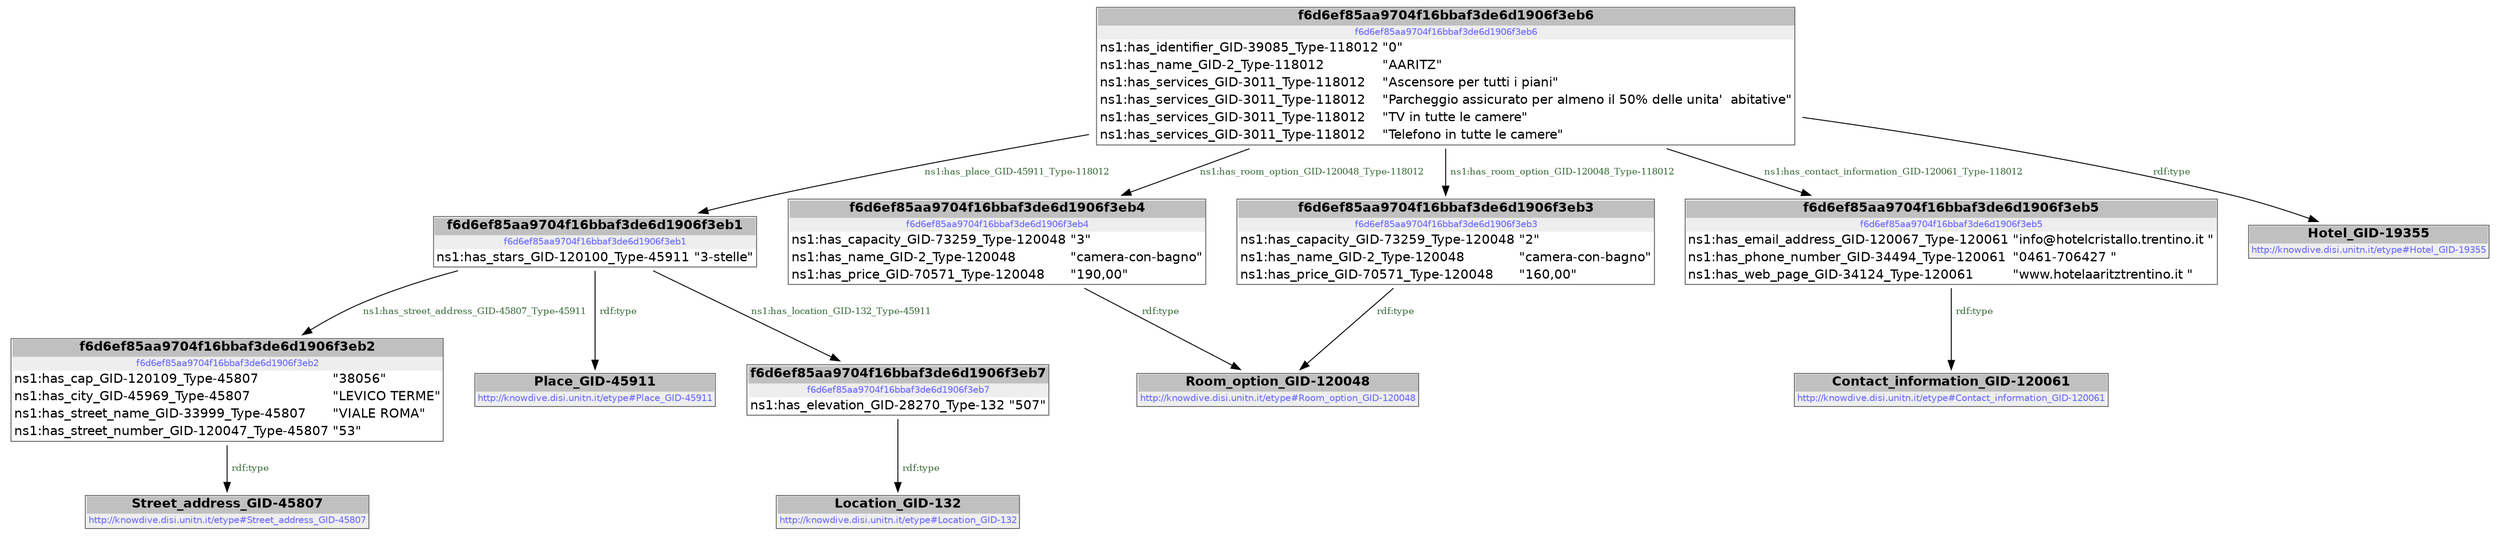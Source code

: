 digraph { 
 node [ fontname="DejaVu Sans" ] ; 
	node1 -> node2 [ color=BLACK, label=< <font point-size='10' color='#336633'>rdf:type</font> > ] ;
	node3 -> node4 [ color=BLACK, label=< <font point-size='10' color='#336633'>rdf:type</font> > ] ;
	node3 -> node5 [ color=BLACK, label=< <font point-size='10' color='#336633'>ns1:has_location_GID-132_Type-45911</font> > ] ;
	node0 -> node6 [ color=BLACK, label=< <font point-size='10' color='#336633'>ns1:has_room_option_GID-120048_Type-118012</font> > ] ;
	node0 -> node3 [ color=BLACK, label=< <font point-size='10' color='#336633'>ns1:has_place_GID-45911_Type-118012</font> > ] ;
	node0 -> node7 [ color=BLACK, label=< <font point-size='10' color='#336633'>ns1:has_room_option_GID-120048_Type-118012</font> > ] ;
	node7 -> node9 [ color=BLACK, label=< <font point-size='10' color='#336633'>rdf:type</font> > ] ;
	node8 -> node10 [ color=BLACK, label=< <font point-size='10' color='#336633'>rdf:type</font> > ] ;
	node0 -> node11 [ color=BLACK, label=< <font point-size='10' color='#336633'>rdf:type</font> > ] ;
	node6 -> node9 [ color=BLACK, label=< <font point-size='10' color='#336633'>rdf:type</font> > ] ;
	node0 -> node8 [ color=BLACK, label=< <font point-size='10' color='#336633'>ns1:has_contact_information_GID-120061_Type-118012</font> > ] ;
	node3 -> node1 [ color=BLACK, label=< <font point-size='10' color='#336633'>ns1:has_street_address_GID-45807_Type-45911</font> > ] ;
	node5 -> node12 [ color=BLACK, label=< <font point-size='10' color='#336633'>rdf:type</font> > ] ;
# f6d6ef85aa9704f16bbaf3de6d1906f3eb6 node0
node0 [ shape=none, color=black label=< <table color='#666666' cellborder='0' cellspacing='0' border='1'><tr><td colspan='2' bgcolor='grey'><B>f6d6ef85aa9704f16bbaf3de6d1906f3eb6</B></td></tr><tr><td href='f6d6ef85aa9704f16bbaf3de6d1906f3eb6' bgcolor='#eeeeee' colspan='2'><font point-size='10' color='#6666ff'>f6d6ef85aa9704f16bbaf3de6d1906f3eb6</font></td></tr><tr><td align='left'>ns1:has_identifier_GID-39085_Type-118012</td><td align='left'>&quot;0&quot;</td></tr><tr><td align='left'>ns1:has_name_GID-2_Type-118012</td><td align='left'>&quot;AARITZ&quot;</td></tr><tr><td align='left'>ns1:has_services_GID-3011_Type-118012</td><td align='left'>&quot;Ascensore per tutti i piani&quot;</td></tr><tr><td align='left'>ns1:has_services_GID-3011_Type-118012</td><td align='left'>&quot;Parcheggio assicurato per almeno il 50% delle unita'  abitative&quot;</td></tr><tr><td align='left'>ns1:has_services_GID-3011_Type-118012</td><td align='left'>&quot;TV in tutte le camere&quot;</td></tr><tr><td align='left'>ns1:has_services_GID-3011_Type-118012</td><td align='left'>&quot;Telefono in tutte le camere&quot;</td></tr></table> > ] 
# f6d6ef85aa9704f16bbaf3de6d1906f3eb2 node1
node1 [ shape=none, color=black label=< <table color='#666666' cellborder='0' cellspacing='0' border='1'><tr><td colspan='2' bgcolor='grey'><B>f6d6ef85aa9704f16bbaf3de6d1906f3eb2</B></td></tr><tr><td href='f6d6ef85aa9704f16bbaf3de6d1906f3eb2' bgcolor='#eeeeee' colspan='2'><font point-size='10' color='#6666ff'>f6d6ef85aa9704f16bbaf3de6d1906f3eb2</font></td></tr><tr><td align='left'>ns1:has_cap_GID-120109_Type-45807</td><td align='left'>&quot;38056&quot;</td></tr><tr><td align='left'>ns1:has_city_GID-45969_Type-45807</td><td align='left'>&quot;LEVICO TERME&quot;</td></tr><tr><td align='left'>ns1:has_street_name_GID-33999_Type-45807</td><td align='left'>&quot;VIALE ROMA&quot;</td></tr><tr><td align='left'>ns1:has_street_number_GID-120047_Type-45807</td><td align='left'>&quot;53&quot;</td></tr></table> > ] 
# http://knowdive.disi.unitn.it/etype#Street_address_GID-45807 node2
node2 [ shape=none, color=black label=< <table color='#666666' cellborder='0' cellspacing='0' border='1'><tr><td colspan='2' bgcolor='grey'><B>Street_address_GID-45807</B></td></tr><tr><td href='http://knowdive.disi.unitn.it/etype#Street_address_GID-45807' bgcolor='#eeeeee' colspan='2'><font point-size='10' color='#6666ff'>http://knowdive.disi.unitn.it/etype#Street_address_GID-45807</font></td></tr></table> > ] 
# f6d6ef85aa9704f16bbaf3de6d1906f3eb1 node3
node3 [ shape=none, color=black label=< <table color='#666666' cellborder='0' cellspacing='0' border='1'><tr><td colspan='2' bgcolor='grey'><B>f6d6ef85aa9704f16bbaf3de6d1906f3eb1</B></td></tr><tr><td href='f6d6ef85aa9704f16bbaf3de6d1906f3eb1' bgcolor='#eeeeee' colspan='2'><font point-size='10' color='#6666ff'>f6d6ef85aa9704f16bbaf3de6d1906f3eb1</font></td></tr><tr><td align='left'>ns1:has_stars_GID-120100_Type-45911</td><td align='left'>&quot;3-stelle&quot;</td></tr></table> > ] 
# http://knowdive.disi.unitn.it/etype#Place_GID-45911 node4
node4 [ shape=none, color=black label=< <table color='#666666' cellborder='0' cellspacing='0' border='1'><tr><td colspan='2' bgcolor='grey'><B>Place_GID-45911</B></td></tr><tr><td href='http://knowdive.disi.unitn.it/etype#Place_GID-45911' bgcolor='#eeeeee' colspan='2'><font point-size='10' color='#6666ff'>http://knowdive.disi.unitn.it/etype#Place_GID-45911</font></td></tr></table> > ] 
# f6d6ef85aa9704f16bbaf3de6d1906f3eb7 node5
node5 [ shape=none, color=black label=< <table color='#666666' cellborder='0' cellspacing='0' border='1'><tr><td colspan='2' bgcolor='grey'><B>f6d6ef85aa9704f16bbaf3de6d1906f3eb7</B></td></tr><tr><td href='f6d6ef85aa9704f16bbaf3de6d1906f3eb7' bgcolor='#eeeeee' colspan='2'><font point-size='10' color='#6666ff'>f6d6ef85aa9704f16bbaf3de6d1906f3eb7</font></td></tr><tr><td align='left'>ns1:has_elevation_GID-28270_Type-132</td><td align='left'>&quot;507&quot;</td></tr></table> > ] 
# f6d6ef85aa9704f16bbaf3de6d1906f3eb4 node6
node6 [ shape=none, color=black label=< <table color='#666666' cellborder='0' cellspacing='0' border='1'><tr><td colspan='2' bgcolor='grey'><B>f6d6ef85aa9704f16bbaf3de6d1906f3eb4</B></td></tr><tr><td href='f6d6ef85aa9704f16bbaf3de6d1906f3eb4' bgcolor='#eeeeee' colspan='2'><font point-size='10' color='#6666ff'>f6d6ef85aa9704f16bbaf3de6d1906f3eb4</font></td></tr><tr><td align='left'>ns1:has_capacity_GID-73259_Type-120048</td><td align='left'>&quot;3&quot;</td></tr><tr><td align='left'>ns1:has_name_GID-2_Type-120048</td><td align='left'>&quot;camera-con-bagno&quot;</td></tr><tr><td align='left'>ns1:has_price_GID-70571_Type-120048</td><td align='left'>&quot;190,00&quot;</td></tr></table> > ] 
# f6d6ef85aa9704f16bbaf3de6d1906f3eb3 node7
node7 [ shape=none, color=black label=< <table color='#666666' cellborder='0' cellspacing='0' border='1'><tr><td colspan='2' bgcolor='grey'><B>f6d6ef85aa9704f16bbaf3de6d1906f3eb3</B></td></tr><tr><td href='f6d6ef85aa9704f16bbaf3de6d1906f3eb3' bgcolor='#eeeeee' colspan='2'><font point-size='10' color='#6666ff'>f6d6ef85aa9704f16bbaf3de6d1906f3eb3</font></td></tr><tr><td align='left'>ns1:has_capacity_GID-73259_Type-120048</td><td align='left'>&quot;2&quot;</td></tr><tr><td align='left'>ns1:has_name_GID-2_Type-120048</td><td align='left'>&quot;camera-con-bagno&quot;</td></tr><tr><td align='left'>ns1:has_price_GID-70571_Type-120048</td><td align='left'>&quot;160,00&quot;</td></tr></table> > ] 
# f6d6ef85aa9704f16bbaf3de6d1906f3eb5 node8
node8 [ shape=none, color=black label=< <table color='#666666' cellborder='0' cellspacing='0' border='1'><tr><td colspan='2' bgcolor='grey'><B>f6d6ef85aa9704f16bbaf3de6d1906f3eb5</B></td></tr><tr><td href='f6d6ef85aa9704f16bbaf3de6d1906f3eb5' bgcolor='#eeeeee' colspan='2'><font point-size='10' color='#6666ff'>f6d6ef85aa9704f16bbaf3de6d1906f3eb5</font></td></tr><tr><td align='left'>ns1:has_email_address_GID-120067_Type-120061</td><td align='left'>&quot;info@hotelcristallo.trentino.it &quot;</td></tr><tr><td align='left'>ns1:has_phone_number_GID-34494_Type-120061</td><td align='left'>&quot;0461-706427 &quot;</td></tr><tr><td align='left'>ns1:has_web_page_GID-34124_Type-120061</td><td align='left'>&quot;www.hotelaaritztrentino.it &quot;</td></tr></table> > ] 
# http://knowdive.disi.unitn.it/etype#Room_option_GID-120048 node9
node9 [ shape=none, color=black label=< <table color='#666666' cellborder='0' cellspacing='0' border='1'><tr><td colspan='2' bgcolor='grey'><B>Room_option_GID-120048</B></td></tr><tr><td href='http://knowdive.disi.unitn.it/etype#Room_option_GID-120048' bgcolor='#eeeeee' colspan='2'><font point-size='10' color='#6666ff'>http://knowdive.disi.unitn.it/etype#Room_option_GID-120048</font></td></tr></table> > ] 
# http://knowdive.disi.unitn.it/etype#Contact_information_GID-120061 node10
node10 [ shape=none, color=black label=< <table color='#666666' cellborder='0' cellspacing='0' border='1'><tr><td colspan='2' bgcolor='grey'><B>Contact_information_GID-120061</B></td></tr><tr><td href='http://knowdive.disi.unitn.it/etype#Contact_information_GID-120061' bgcolor='#eeeeee' colspan='2'><font point-size='10' color='#6666ff'>http://knowdive.disi.unitn.it/etype#Contact_information_GID-120061</font></td></tr></table> > ] 
# http://knowdive.disi.unitn.it/etype#Hotel_GID-19355 node11
node11 [ shape=none, color=black label=< <table color='#666666' cellborder='0' cellspacing='0' border='1'><tr><td colspan='2' bgcolor='grey'><B>Hotel_GID-19355</B></td></tr><tr><td href='http://knowdive.disi.unitn.it/etype#Hotel_GID-19355' bgcolor='#eeeeee' colspan='2'><font point-size='10' color='#6666ff'>http://knowdive.disi.unitn.it/etype#Hotel_GID-19355</font></td></tr></table> > ] 
# http://knowdive.disi.unitn.it/etype#Location_GID-132 node12
node12 [ shape=none, color=black label=< <table color='#666666' cellborder='0' cellspacing='0' border='1'><tr><td colspan='2' bgcolor='grey'><B>Location_GID-132</B></td></tr><tr><td href='http://knowdive.disi.unitn.it/etype#Location_GID-132' bgcolor='#eeeeee' colspan='2'><font point-size='10' color='#6666ff'>http://knowdive.disi.unitn.it/etype#Location_GID-132</font></td></tr></table> > ] 
}
